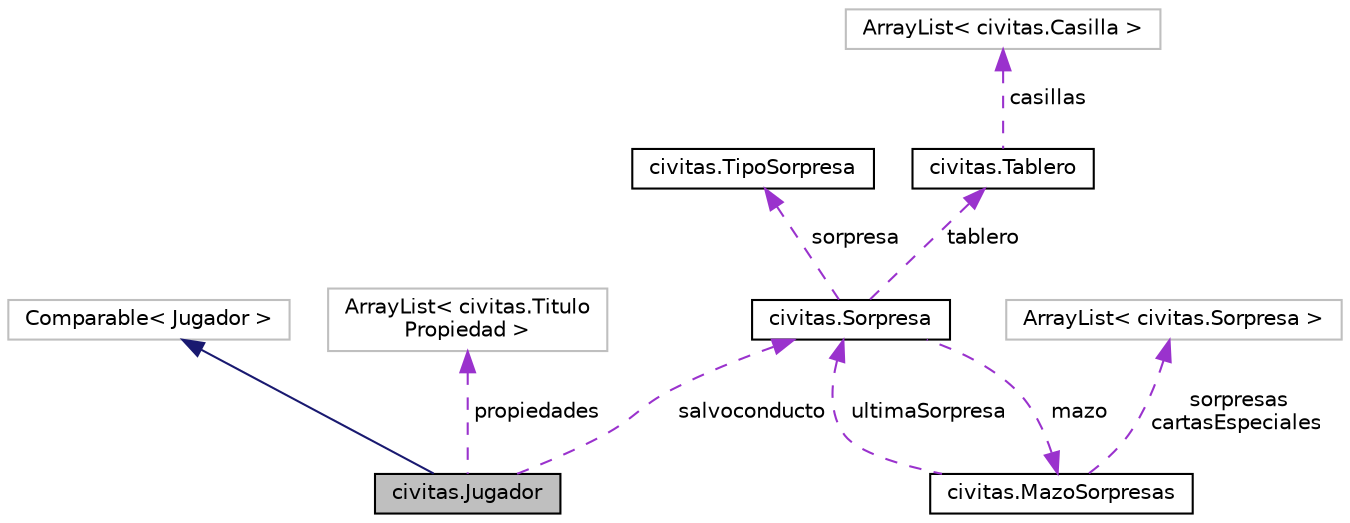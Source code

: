 digraph "civitas.Jugador"
{
  edge [fontname="Helvetica",fontsize="10",labelfontname="Helvetica",labelfontsize="10"];
  node [fontname="Helvetica",fontsize="10",shape=record];
  Node2 [label="civitas.Jugador",height=0.2,width=0.4,color="black", fillcolor="grey75", style="filled", fontcolor="black"];
  Node3 -> Node2 [dir="back",color="midnightblue",fontsize="10",style="solid",fontname="Helvetica"];
  Node3 [label="Comparable\< Jugador \>",height=0.2,width=0.4,color="grey75", fillcolor="white", style="filled"];
  Node4 -> Node2 [dir="back",color="darkorchid3",fontsize="10",style="dashed",label=" propiedades" ,fontname="Helvetica"];
  Node4 [label="ArrayList\< civitas.Titulo\lPropiedad \>",height=0.2,width=0.4,color="grey75", fillcolor="white", style="filled"];
  Node5 -> Node2 [dir="back",color="darkorchid3",fontsize="10",style="dashed",label=" salvoconducto" ,fontname="Helvetica"];
  Node5 [label="civitas.Sorpresa",height=0.2,width=0.4,color="black", fillcolor="white", style="filled",URL="$classcivitas_1_1Sorpresa.html"];
  Node6 -> Node5 [dir="back",color="darkorchid3",fontsize="10",style="dashed",label=" sorpresa" ,fontname="Helvetica"];
  Node6 [label="civitas.TipoSorpresa",height=0.2,width=0.4,color="black", fillcolor="white", style="filled",URL="$enumcivitas_1_1TipoSorpresa.html"];
  Node7 -> Node5 [dir="back",color="darkorchid3",fontsize="10",style="dashed",label=" tablero" ,fontname="Helvetica"];
  Node7 [label="civitas.Tablero",height=0.2,width=0.4,color="black", fillcolor="white", style="filled",URL="$classcivitas_1_1Tablero.html",tooltip="Representa el tablero de juego imponiendo las restricciones existentes. "];
  Node8 -> Node7 [dir="back",color="darkorchid3",fontsize="10",style="dashed",label=" casillas" ,fontname="Helvetica"];
  Node8 [label="ArrayList\< civitas.Casilla \>",height=0.2,width=0.4,color="grey75", fillcolor="white", style="filled"];
  Node9 -> Node5 [dir="back",color="darkorchid3",fontsize="10",style="dashed",label=" mazo" ,fontname="Helvetica"];
  Node9 [label="civitas.MazoSorpresas",height=0.2,width=0.4,color="black", fillcolor="white", style="filled",URL="$classcivitas_1_1MazoSorpresas.html",tooltip="Además de almacenar las cartas, las instancias de esta clase velan por que el mazo se mantenga consis..."];
  Node10 -> Node9 [dir="back",color="darkorchid3",fontsize="10",style="dashed",label=" sorpresas\ncartasEspeciales" ,fontname="Helvetica"];
  Node10 [label="ArrayList\< civitas.Sorpresa \>",height=0.2,width=0.4,color="grey75", fillcolor="white", style="filled"];
  Node5 -> Node9 [dir="back",color="darkorchid3",fontsize="10",style="dashed",label=" ultimaSorpresa" ,fontname="Helvetica"];
}
